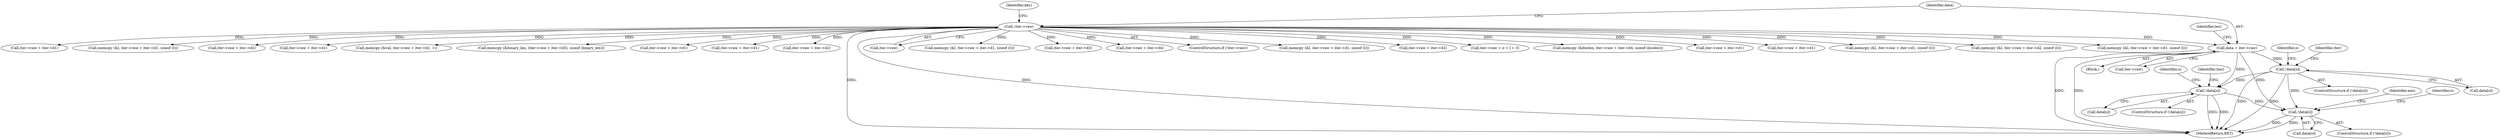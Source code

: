 digraph "0_mongo-c-driver_0d9a4d98bfdf4acd2c0138d4aaeb4e2e0934bd84@array" {
"1000650" [label="(Call,!data[o])"];
"1000216" [label="(Call,!data[o])"];
"1000145" [label="(Call,data = iter->raw)"];
"1000130" [label="(Call,!iter->raw)"];
"1000685" [label="(Call,!data[o])"];
"1000301" [label="(Call,iter->raw + iter->d1)"];
"1000146" [label="(Identifier,data)"];
"1000850" [label="(Call,memcpy (&l, iter->raw + iter->d1, sizeof (l)))"];
"1000686" [label="(Call,data[o])"];
"1000223" [label="(Identifier,iter)"];
"1000450" [label="(Call,iter->raw + iter->d2)"];
"1000601" [label="(Call,iter->raw + iter->d1)"];
"1000598" [label="(Call,memcpy (&val, iter->raw + iter->d1, 1))"];
"1000685" [label="(Call,!data[o])"];
"1000474" [label="(Call,memcpy (&binary_len, (iter->raw + iter->d3), sizeof (binary_len)))"];
"1000853" [label="(Call,iter->raw + iter->d1)"];
"1000647" [label="(Identifier,o)"];
"1000147" [label="(Call,iter->raw)"];
"1000213" [label="(Identifier,o)"];
"1000649" [label="(ControlStructure,if (!data[o]))"];
"1000684" [label="(ControlStructure,if (!data[o]))"];
"1000419" [label="(Call,iter->raw + iter->d1)"];
"1000906" [label="(Call,iter->raw + iter->d2)"];
"1000657" [label="(Identifier,iter)"];
"1000151" [label="(Identifier,len)"];
"1001096" [label="(MethodReturn,RET)"];
"1000131" [label="(Call,iter->raw)"];
"1000215" [label="(ControlStructure,if (!data[o]))"];
"1000651" [label="(Call,data[o])"];
"1000737" [label="(Call,memcpy (&l, iter->raw + iter->d1, sizeof (l)))"];
"1000477" [label="(Call,iter->raw + iter->d3)"];
"1000650" [label="(Call,!data[o])"];
"1000977" [label="(Call,iter->raw + iter->d4)"];
"1000691" [label="(Identifier,eoo)"];
"1000129" [label="(ControlStructure,if (!iter->raw))"];
"1000137" [label="(Identifier,key)"];
"1000217" [label="(Call,data[o])"];
"1000416" [label="(Call,memcpy (&l, iter->raw + iter->d1, sizeof (l)))"];
"1000360" [label="(Call,iter->raw + iter->d2)"];
"1000216" [label="(Call,!data[o])"];
"1000130" [label="(Call,!iter->raw)"];
"1000774" [label="(Call,iter->raw + o + l + 3)"];
"1000974" [label="(Call,memcpy (&doclen, iter->raw + iter->d4, sizeof (doclen)))"];
"1000682" [label="(Identifier,o)"];
"1000535" [label="(Call,iter->raw + iter->d1)"];
"1000740" [label="(Call,iter->raw + iter->d1)"];
"1000298" [label="(Call,memcpy (&l, iter->raw + iter->d1, sizeof (l)))"];
"1000119" [label="(Block,)"];
"1000903" [label="(Call,memcpy (&l, iter->raw + iter->d2, sizeof (l)))"];
"1000532" [label="(Call,memcpy (&l, iter->raw + iter->d1, sizeof (l)))"];
"1000145" [label="(Call,data = iter->raw)"];
"1000650" -> "1000649"  [label="AST: "];
"1000650" -> "1000651"  [label="CFG: "];
"1000651" -> "1000650"  [label="AST: "];
"1000657" -> "1000650"  [label="CFG: "];
"1000647" -> "1000650"  [label="CFG: "];
"1000650" -> "1001096"  [label="DDG: "];
"1000650" -> "1001096"  [label="DDG: "];
"1000216" -> "1000650"  [label="DDG: "];
"1000145" -> "1000650"  [label="DDG: "];
"1000650" -> "1000685"  [label="DDG: "];
"1000216" -> "1000215"  [label="AST: "];
"1000216" -> "1000217"  [label="CFG: "];
"1000217" -> "1000216"  [label="AST: "];
"1000223" -> "1000216"  [label="CFG: "];
"1000213" -> "1000216"  [label="CFG: "];
"1000216" -> "1001096"  [label="DDG: "];
"1000216" -> "1001096"  [label="DDG: "];
"1000145" -> "1000216"  [label="DDG: "];
"1000216" -> "1000685"  [label="DDG: "];
"1000145" -> "1000119"  [label="AST: "];
"1000145" -> "1000147"  [label="CFG: "];
"1000146" -> "1000145"  [label="AST: "];
"1000147" -> "1000145"  [label="AST: "];
"1000151" -> "1000145"  [label="CFG: "];
"1000145" -> "1001096"  [label="DDG: "];
"1000145" -> "1001096"  [label="DDG: "];
"1000130" -> "1000145"  [label="DDG: "];
"1000145" -> "1000685"  [label="DDG: "];
"1000130" -> "1000129"  [label="AST: "];
"1000130" -> "1000131"  [label="CFG: "];
"1000131" -> "1000130"  [label="AST: "];
"1000137" -> "1000130"  [label="CFG: "];
"1000146" -> "1000130"  [label="CFG: "];
"1000130" -> "1001096"  [label="DDG: "];
"1000130" -> "1001096"  [label="DDG: "];
"1000130" -> "1000298"  [label="DDG: "];
"1000130" -> "1000301"  [label="DDG: "];
"1000130" -> "1000360"  [label="DDG: "];
"1000130" -> "1000416"  [label="DDG: "];
"1000130" -> "1000419"  [label="DDG: "];
"1000130" -> "1000450"  [label="DDG: "];
"1000130" -> "1000474"  [label="DDG: "];
"1000130" -> "1000477"  [label="DDG: "];
"1000130" -> "1000532"  [label="DDG: "];
"1000130" -> "1000535"  [label="DDG: "];
"1000130" -> "1000598"  [label="DDG: "];
"1000130" -> "1000601"  [label="DDG: "];
"1000130" -> "1000737"  [label="DDG: "];
"1000130" -> "1000740"  [label="DDG: "];
"1000130" -> "1000774"  [label="DDG: "];
"1000130" -> "1000850"  [label="DDG: "];
"1000130" -> "1000853"  [label="DDG: "];
"1000130" -> "1000903"  [label="DDG: "];
"1000130" -> "1000906"  [label="DDG: "];
"1000130" -> "1000974"  [label="DDG: "];
"1000130" -> "1000977"  [label="DDG: "];
"1000685" -> "1000684"  [label="AST: "];
"1000685" -> "1000686"  [label="CFG: "];
"1000686" -> "1000685"  [label="AST: "];
"1000691" -> "1000685"  [label="CFG: "];
"1000682" -> "1000685"  [label="CFG: "];
"1000685" -> "1001096"  [label="DDG: "];
"1000685" -> "1001096"  [label="DDG: "];
}
